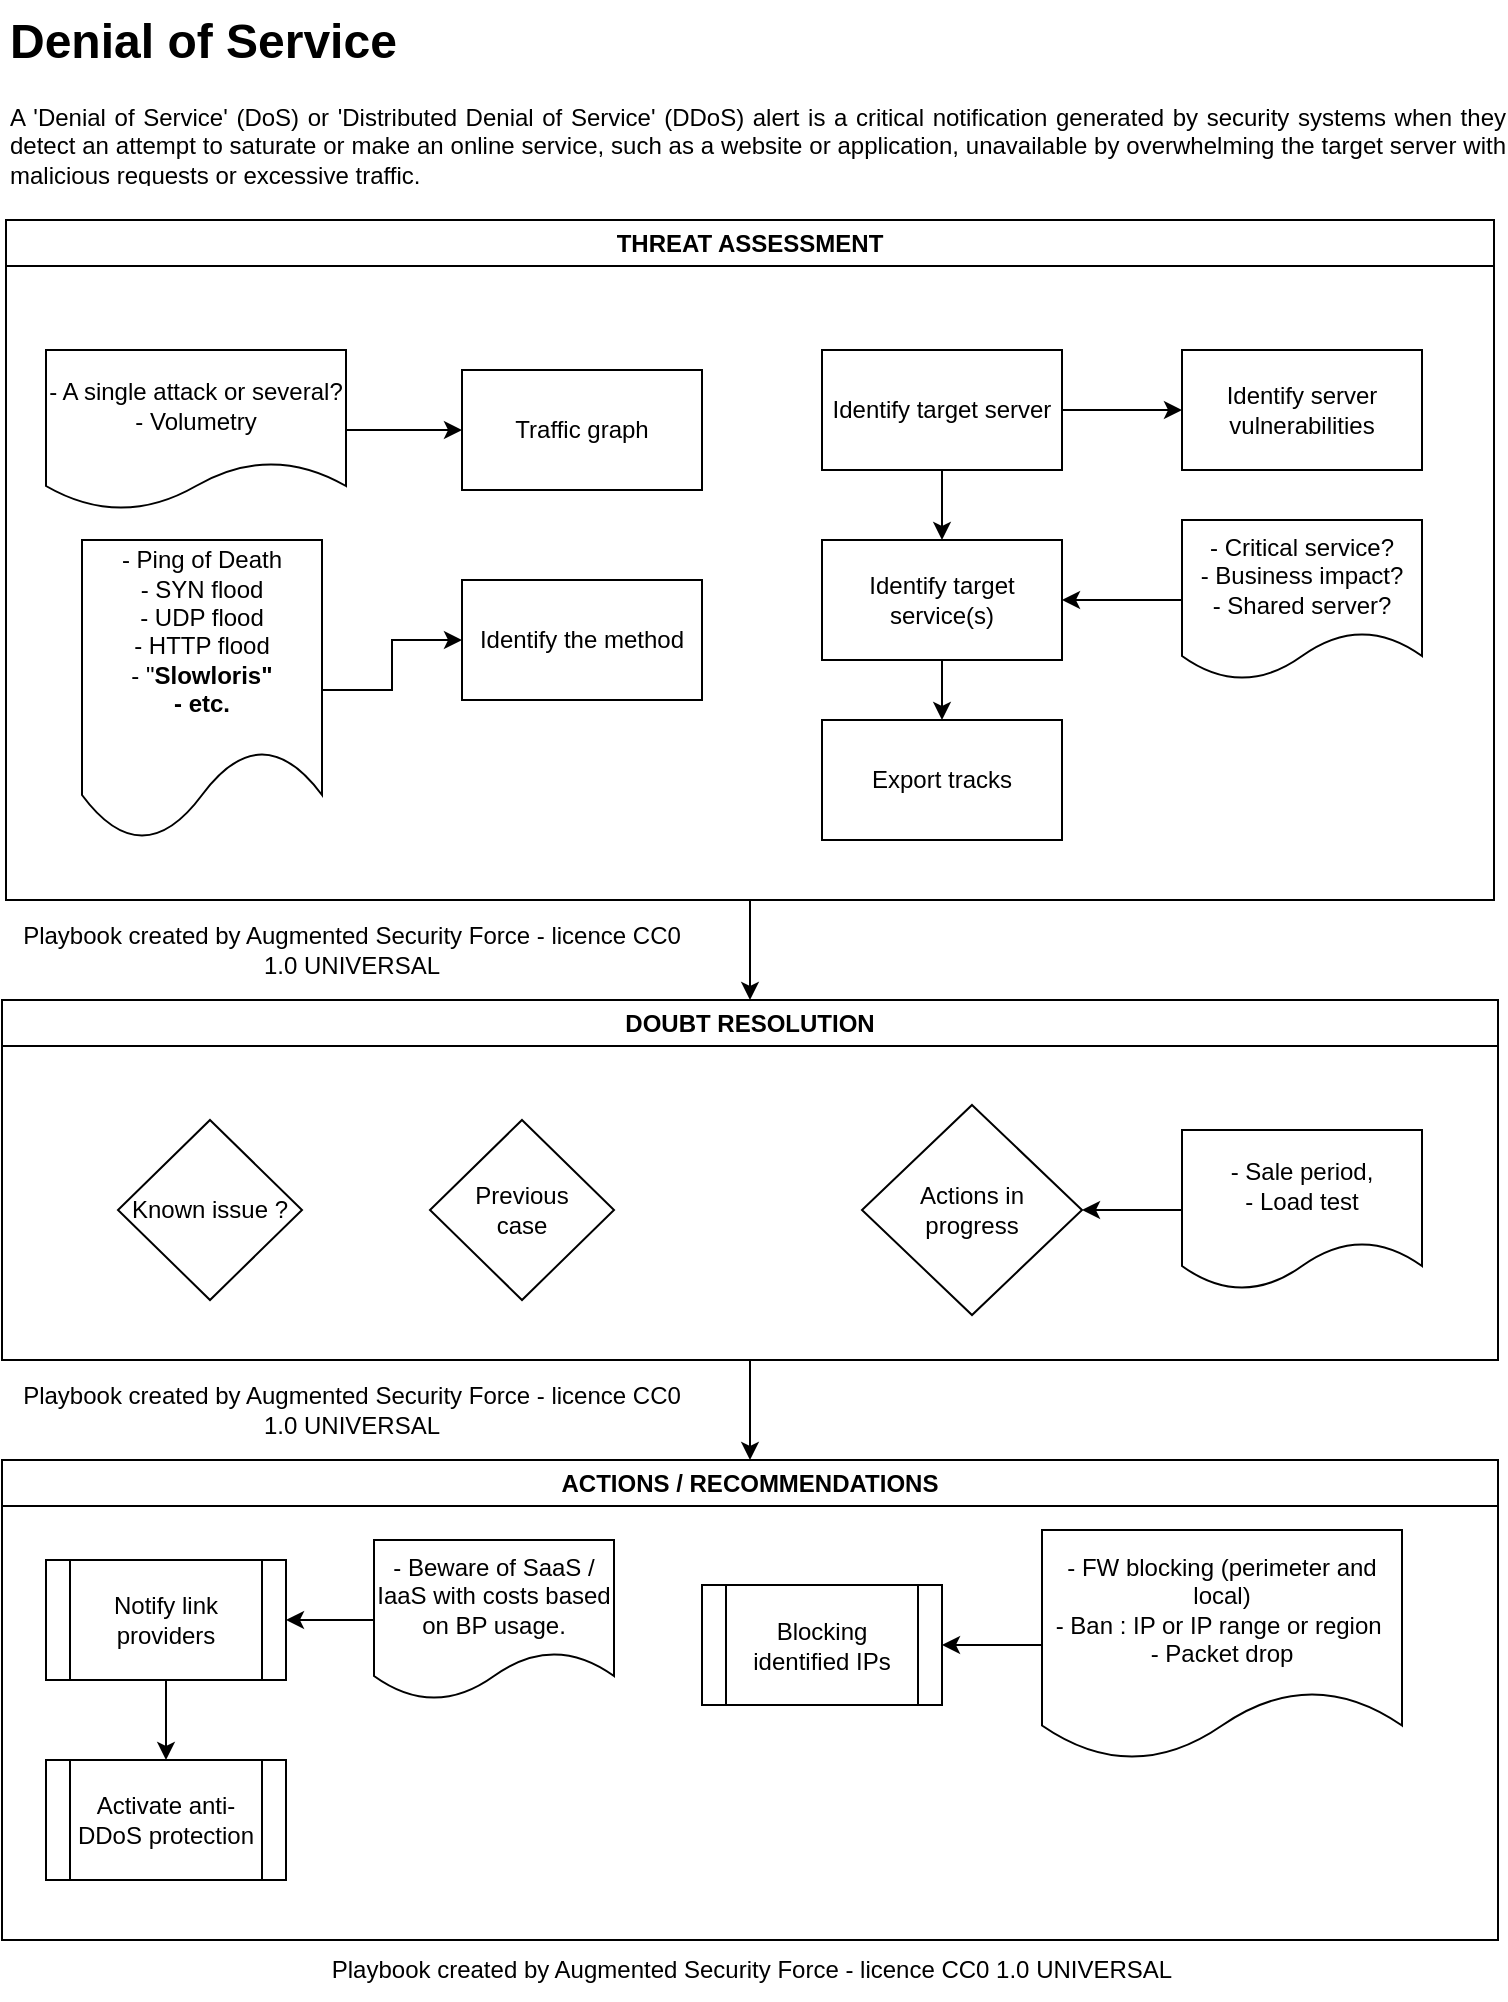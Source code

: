 <mxfile version="24.6.4" type="device">
  <diagram name="Page-1" id="ukaXwPkFgM2Vrwzbpt4t">
    <mxGraphModel dx="2033" dy="1118" grid="1" gridSize="10" guides="1" tooltips="1" connect="1" arrows="1" fold="1" page="1" pageScale="1" pageWidth="827" pageHeight="1169" math="0" shadow="0">
      <root>
        <mxCell id="0" />
        <mxCell id="1" parent="0" />
        <mxCell id="0LGYDg_hTQESnCaPoSix-1" style="edgeStyle=orthogonalEdgeStyle;rounded=0;orthogonalLoop=1;jettySize=auto;html=1;entryX=0.5;entryY=0;entryDx=0;entryDy=0;" edge="1" parent="1" source="0LGYDg_hTQESnCaPoSix-2" target="0LGYDg_hTQESnCaPoSix-19">
          <mxGeometry relative="1" as="geometry" />
        </mxCell>
        <mxCell id="0LGYDg_hTQESnCaPoSix-2" value="THREAT ASSESSMENT" style="swimlane;whiteSpace=wrap;html=1;" vertex="1" parent="1">
          <mxGeometry x="42" y="140" width="744" height="340" as="geometry">
            <mxRectangle x="42" y="140" width="210" height="30" as="alternateBounds" />
          </mxGeometry>
        </mxCell>
        <mxCell id="0LGYDg_hTQESnCaPoSix-3" value="&lt;div&gt;- A single attack or several?&lt;/div&gt;&lt;div&gt;- Volumetry&lt;/div&gt;" style="shape=document;whiteSpace=wrap;html=1;boundedLbl=1;" vertex="1" parent="0LGYDg_hTQESnCaPoSix-2">
          <mxGeometry x="20" y="65" width="150" height="80" as="geometry" />
        </mxCell>
        <mxCell id="0LGYDg_hTQESnCaPoSix-4" value="- Ping of Death&lt;br&gt;- SYN flood&lt;br&gt;- UDP flood&lt;br&gt;- HTTP flood&lt;br&gt;- &quot;&lt;strong&gt;Slowloris&quot;&lt;br&gt;- etc.&lt;br&gt;&lt;br&gt;&lt;/strong&gt;" style="shape=document;whiteSpace=wrap;html=1;boundedLbl=1;" vertex="1" parent="0LGYDg_hTQESnCaPoSix-2">
          <mxGeometry x="38" y="160" width="120" height="150" as="geometry" />
        </mxCell>
        <mxCell id="0LGYDg_hTQESnCaPoSix-5" style="edgeStyle=orthogonalEdgeStyle;rounded=0;orthogonalLoop=1;jettySize=auto;html=1;entryX=1;entryY=0.5;entryDx=0;entryDy=0;" edge="1" parent="0LGYDg_hTQESnCaPoSix-2" source="0LGYDg_hTQESnCaPoSix-6" target="0LGYDg_hTQESnCaPoSix-10">
          <mxGeometry relative="1" as="geometry" />
        </mxCell>
        <mxCell id="0LGYDg_hTQESnCaPoSix-6" value="&lt;div&gt;- Critical service?&lt;/div&gt;&lt;div&gt;- Business impact?&lt;/div&gt;&lt;div&gt;- Shared server?&lt;/div&gt;" style="shape=document;whiteSpace=wrap;html=1;boundedLbl=1;" vertex="1" parent="0LGYDg_hTQESnCaPoSix-2">
          <mxGeometry x="588" y="150" width="120" height="80" as="geometry" />
        </mxCell>
        <mxCell id="0LGYDg_hTQESnCaPoSix-7" value="Identify the method" style="rounded=0;whiteSpace=wrap;html=1;" vertex="1" parent="0LGYDg_hTQESnCaPoSix-2">
          <mxGeometry x="228" y="180" width="120" height="60" as="geometry" />
        </mxCell>
        <mxCell id="0LGYDg_hTQESnCaPoSix-8" style="edgeStyle=orthogonalEdgeStyle;rounded=0;orthogonalLoop=1;jettySize=auto;html=1;entryX=0;entryY=0.5;entryDx=0;entryDy=0;" edge="1" parent="0LGYDg_hTQESnCaPoSix-2" source="0LGYDg_hTQESnCaPoSix-4" target="0LGYDg_hTQESnCaPoSix-7">
          <mxGeometry relative="1" as="geometry" />
        </mxCell>
        <mxCell id="0LGYDg_hTQESnCaPoSix-9" value="" style="edgeStyle=orthogonalEdgeStyle;rounded=0;orthogonalLoop=1;jettySize=auto;html=1;" edge="1" parent="0LGYDg_hTQESnCaPoSix-2" source="0LGYDg_hTQESnCaPoSix-10" target="0LGYDg_hTQESnCaPoSix-16">
          <mxGeometry relative="1" as="geometry" />
        </mxCell>
        <mxCell id="0LGYDg_hTQESnCaPoSix-10" value="Identify target service(s)" style="rounded=0;whiteSpace=wrap;html=1;" vertex="1" parent="0LGYDg_hTQESnCaPoSix-2">
          <mxGeometry x="408" y="160" width="120" height="60" as="geometry" />
        </mxCell>
        <mxCell id="0LGYDg_hTQESnCaPoSix-11" value="Traffic graph" style="rounded=0;whiteSpace=wrap;html=1;" vertex="1" parent="0LGYDg_hTQESnCaPoSix-2">
          <mxGeometry x="228" y="75" width="120" height="60" as="geometry" />
        </mxCell>
        <mxCell id="0LGYDg_hTQESnCaPoSix-12" style="edgeStyle=orthogonalEdgeStyle;rounded=0;orthogonalLoop=1;jettySize=auto;html=1;entryX=0;entryY=0.5;entryDx=0;entryDy=0;" edge="1" parent="0LGYDg_hTQESnCaPoSix-2" source="0LGYDg_hTQESnCaPoSix-3" target="0LGYDg_hTQESnCaPoSix-11">
          <mxGeometry relative="1" as="geometry" />
        </mxCell>
        <mxCell id="0LGYDg_hTQESnCaPoSix-13" value="" style="edgeStyle=orthogonalEdgeStyle;rounded=0;orthogonalLoop=1;jettySize=auto;html=1;" edge="1" parent="0LGYDg_hTQESnCaPoSix-2" source="0LGYDg_hTQESnCaPoSix-15" target="0LGYDg_hTQESnCaPoSix-10">
          <mxGeometry relative="1" as="geometry" />
        </mxCell>
        <mxCell id="0LGYDg_hTQESnCaPoSix-14" value="" style="edgeStyle=orthogonalEdgeStyle;rounded=0;orthogonalLoop=1;jettySize=auto;html=1;" edge="1" parent="0LGYDg_hTQESnCaPoSix-2" source="0LGYDg_hTQESnCaPoSix-15" target="0LGYDg_hTQESnCaPoSix-17">
          <mxGeometry relative="1" as="geometry" />
        </mxCell>
        <mxCell id="0LGYDg_hTQESnCaPoSix-15" value="Identify target server" style="rounded=0;whiteSpace=wrap;html=1;" vertex="1" parent="0LGYDg_hTQESnCaPoSix-2">
          <mxGeometry x="408" y="65" width="120" height="60" as="geometry" />
        </mxCell>
        <mxCell id="0LGYDg_hTQESnCaPoSix-16" value="Export tracks" style="rounded=0;whiteSpace=wrap;html=1;" vertex="1" parent="0LGYDg_hTQESnCaPoSix-2">
          <mxGeometry x="408" y="250" width="120" height="60" as="geometry" />
        </mxCell>
        <mxCell id="0LGYDg_hTQESnCaPoSix-17" value="Identify server vulnerabilities" style="rounded=0;whiteSpace=wrap;html=1;" vertex="1" parent="0LGYDg_hTQESnCaPoSix-2">
          <mxGeometry x="588" y="65" width="120" height="60" as="geometry" />
        </mxCell>
        <mxCell id="0LGYDg_hTQESnCaPoSix-18" style="edgeStyle=orthogonalEdgeStyle;rounded=0;orthogonalLoop=1;jettySize=auto;html=1;entryX=0.5;entryY=0;entryDx=0;entryDy=0;" edge="1" parent="1" source="0LGYDg_hTQESnCaPoSix-19" target="0LGYDg_hTQESnCaPoSix-25">
          <mxGeometry relative="1" as="geometry" />
        </mxCell>
        <mxCell id="0LGYDg_hTQESnCaPoSix-19" value="DOUBT RESOLUTION" style="swimlane;whiteSpace=wrap;html=1;" vertex="1" parent="1">
          <mxGeometry x="40" y="530" width="748" height="180" as="geometry" />
        </mxCell>
        <mxCell id="0LGYDg_hTQESnCaPoSix-20" value="Known issue ?" style="rhombus;whiteSpace=wrap;html=1;" vertex="1" parent="0LGYDg_hTQESnCaPoSix-19">
          <mxGeometry x="58" y="60" width="92" height="90" as="geometry" />
        </mxCell>
        <mxCell id="0LGYDg_hTQESnCaPoSix-21" value="Previous&lt;br&gt;case" style="rhombus;whiteSpace=wrap;html=1;" vertex="1" parent="0LGYDg_hTQESnCaPoSix-19">
          <mxGeometry x="214" y="60" width="92" height="90" as="geometry" />
        </mxCell>
        <mxCell id="0LGYDg_hTQESnCaPoSix-22" value="&lt;div&gt;Actions in&lt;br&gt;progress&lt;br&gt;&lt;/div&gt;" style="rhombus;whiteSpace=wrap;html=1;" vertex="1" parent="0LGYDg_hTQESnCaPoSix-19">
          <mxGeometry x="430" y="52.5" width="110" height="105" as="geometry" />
        </mxCell>
        <mxCell id="0LGYDg_hTQESnCaPoSix-23" style="edgeStyle=orthogonalEdgeStyle;rounded=0;orthogonalLoop=1;jettySize=auto;html=1;entryX=1;entryY=0.5;entryDx=0;entryDy=0;" edge="1" parent="0LGYDg_hTQESnCaPoSix-19" source="0LGYDg_hTQESnCaPoSix-24" target="0LGYDg_hTQESnCaPoSix-22">
          <mxGeometry relative="1" as="geometry" />
        </mxCell>
        <mxCell id="0LGYDg_hTQESnCaPoSix-24" value="&lt;div&gt;- Sale period,&lt;/div&gt;&lt;div&gt;- Load test&lt;/div&gt;" style="shape=document;whiteSpace=wrap;html=1;boundedLbl=1;" vertex="1" parent="0LGYDg_hTQESnCaPoSix-19">
          <mxGeometry x="590" y="65" width="120" height="80" as="geometry" />
        </mxCell>
        <mxCell id="0LGYDg_hTQESnCaPoSix-25" value="ACTIONS / RECOMMENDATIONS" style="swimlane;whiteSpace=wrap;html=1;" vertex="1" parent="1">
          <mxGeometry x="40" y="760" width="748" height="240" as="geometry" />
        </mxCell>
        <mxCell id="0LGYDg_hTQESnCaPoSix-26" value="" style="edgeStyle=orthogonalEdgeStyle;rounded=0;orthogonalLoop=1;jettySize=auto;html=1;" edge="1" parent="0LGYDg_hTQESnCaPoSix-25" source="0LGYDg_hTQESnCaPoSix-27" target="0LGYDg_hTQESnCaPoSix-30">
          <mxGeometry relative="1" as="geometry" />
        </mxCell>
        <mxCell id="0LGYDg_hTQESnCaPoSix-27" value="Notify link providers" style="shape=process;whiteSpace=wrap;html=1;backgroundOutline=1;" vertex="1" parent="0LGYDg_hTQESnCaPoSix-25">
          <mxGeometry x="22" y="50" width="120" height="60" as="geometry" />
        </mxCell>
        <mxCell id="0LGYDg_hTQESnCaPoSix-28" style="edgeStyle=orthogonalEdgeStyle;rounded=0;orthogonalLoop=1;jettySize=auto;html=1;entryX=1;entryY=0.5;entryDx=0;entryDy=0;" edge="1" parent="0LGYDg_hTQESnCaPoSix-25" source="0LGYDg_hTQESnCaPoSix-29" target="0LGYDg_hTQESnCaPoSix-27">
          <mxGeometry relative="1" as="geometry" />
        </mxCell>
        <mxCell id="0LGYDg_hTQESnCaPoSix-29" value="- Beware of SaaS / IaaS with costs based on BP usage." style="shape=document;whiteSpace=wrap;html=1;boundedLbl=1;" vertex="1" parent="0LGYDg_hTQESnCaPoSix-25">
          <mxGeometry x="186" y="40" width="120" height="80" as="geometry" />
        </mxCell>
        <mxCell id="0LGYDg_hTQESnCaPoSix-30" value="Activate anti-DDoS protection" style="shape=process;whiteSpace=wrap;html=1;backgroundOutline=1;" vertex="1" parent="0LGYDg_hTQESnCaPoSix-25">
          <mxGeometry x="22" y="150" width="120" height="60" as="geometry" />
        </mxCell>
        <mxCell id="0LGYDg_hTQESnCaPoSix-31" value="Blocking identified IPs" style="shape=process;whiteSpace=wrap;html=1;backgroundOutline=1;" vertex="1" parent="0LGYDg_hTQESnCaPoSix-25">
          <mxGeometry x="350" y="62.5" width="120" height="60" as="geometry" />
        </mxCell>
        <mxCell id="0LGYDg_hTQESnCaPoSix-32" style="edgeStyle=orthogonalEdgeStyle;rounded=0;orthogonalLoop=1;jettySize=auto;html=1;entryX=1;entryY=0.5;entryDx=0;entryDy=0;" edge="1" parent="0LGYDg_hTQESnCaPoSix-25" source="0LGYDg_hTQESnCaPoSix-33" target="0LGYDg_hTQESnCaPoSix-31">
          <mxGeometry relative="1" as="geometry" />
        </mxCell>
        <mxCell id="0LGYDg_hTQESnCaPoSix-33" value="&lt;div&gt;- FW blocking (perimeter and local)&lt;/div&gt;&lt;div&gt;- Ban : IP or IP range or region&amp;nbsp;&lt;/div&gt;&lt;div&gt;- Packet drop&lt;/div&gt;" style="shape=document;whiteSpace=wrap;html=1;boundedLbl=1;" vertex="1" parent="0LGYDg_hTQESnCaPoSix-25">
          <mxGeometry x="520" y="35" width="180" height="115" as="geometry" />
        </mxCell>
        <mxCell id="0LGYDg_hTQESnCaPoSix-34" value="Playbook created by Augmented Security Force - licence&amp;nbsp;CC0 1.0 UNIVERSAL" style="text;html=1;align=center;verticalAlign=middle;whiteSpace=wrap;rounded=0;" vertex="1" parent="1">
          <mxGeometry x="40" y="1000" width="750" height="30" as="geometry" />
        </mxCell>
        <mxCell id="0LGYDg_hTQESnCaPoSix-35" value="Playbook created by Augmented Security Force - licence&amp;nbsp;CC0 1.0 UNIVERSAL" style="text;html=1;align=center;verticalAlign=middle;whiteSpace=wrap;rounded=0;" vertex="1" parent="1">
          <mxGeometry x="40" y="490" width="350" height="30" as="geometry" />
        </mxCell>
        <mxCell id="0LGYDg_hTQESnCaPoSix-36" value="Playbook created by Augmented Security Force - licence&amp;nbsp;CC0 1.0 UNIVERSAL" style="text;html=1;align=center;verticalAlign=middle;whiteSpace=wrap;rounded=0;" vertex="1" parent="1">
          <mxGeometry x="40" y="720" width="350" height="30" as="geometry" />
        </mxCell>
        <mxCell id="0LGYDg_hTQESnCaPoSix-37" value="&lt;h1 style=&quot;margin-top: 0px;&quot;&gt;Denial of Service&lt;/h1&gt;&lt;p style=&quot;text-align: justify;&quot;&gt;A &#39;Denial of Service&#39; (DoS) or &#39;Distributed Denial of Service&#39; (DDoS) alert is a critical notification generated by security systems when they detect an attempt to saturate or make an online service, such as a website or application, unavailable by overwhelming the target server with malicious requests or excessive traffic.&lt;/p&gt;" style="text;html=1;whiteSpace=wrap;overflow=hidden;rounded=0;" vertex="1" parent="1">
          <mxGeometry x="42" y="30" width="750" height="90" as="geometry" />
        </mxCell>
      </root>
    </mxGraphModel>
  </diagram>
</mxfile>
